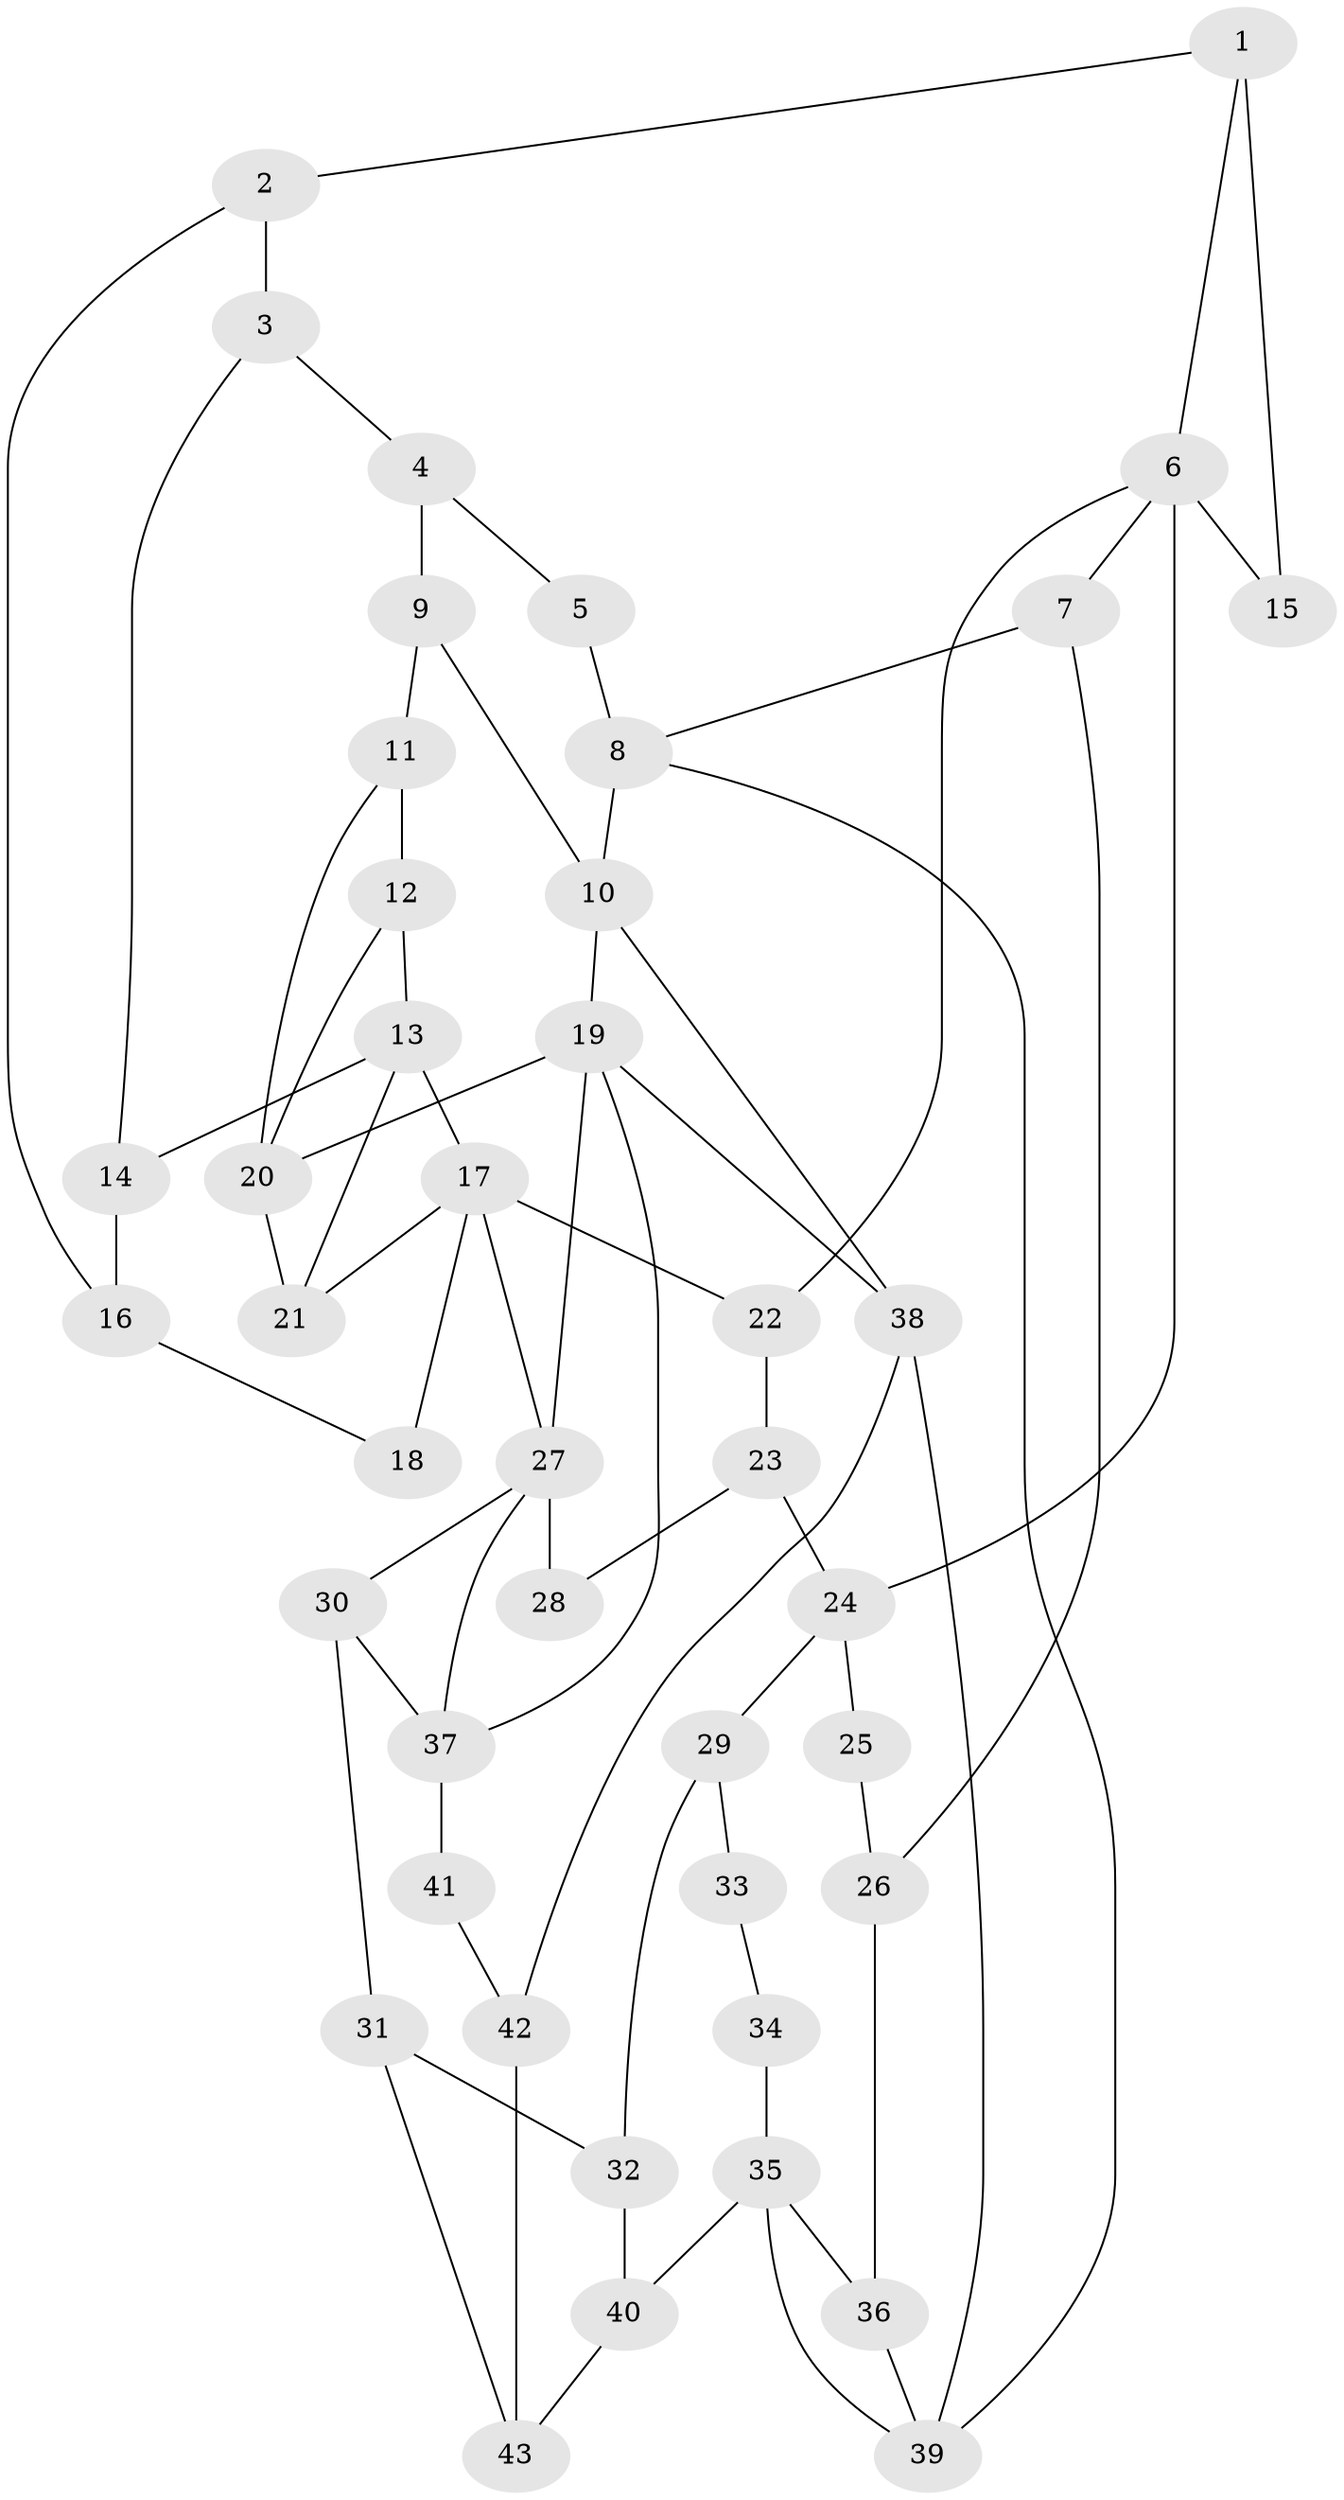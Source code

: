 // original degree distribution, {3: 0.023255813953488372, 5: 0.5116279069767442, 4: 0.2441860465116279, 6: 0.22093023255813954}
// Generated by graph-tools (version 1.1) at 2025/38/03/09/25 02:38:28]
// undirected, 43 vertices, 69 edges
graph export_dot {
graph [start="1"]
  node [color=gray90,style=filled];
  1;
  2;
  3;
  4;
  5;
  6;
  7;
  8;
  9;
  10;
  11;
  12;
  13;
  14;
  15;
  16;
  17;
  18;
  19;
  20;
  21;
  22;
  23;
  24;
  25;
  26;
  27;
  28;
  29;
  30;
  31;
  32;
  33;
  34;
  35;
  36;
  37;
  38;
  39;
  40;
  41;
  42;
  43;
  1 -- 2 [weight=1.0];
  1 -- 6 [weight=1.0];
  1 -- 15 [weight=2.0];
  2 -- 3 [weight=1.0];
  2 -- 16 [weight=1.0];
  3 -- 4 [weight=1.0];
  3 -- 14 [weight=1.0];
  4 -- 5 [weight=1.0];
  4 -- 9 [weight=1.0];
  5 -- 8 [weight=1.0];
  6 -- 7 [weight=1.0];
  6 -- 15 [weight=1.0];
  6 -- 22 [weight=1.0];
  6 -- 24 [weight=1.0];
  7 -- 8 [weight=1.0];
  7 -- 26 [weight=1.0];
  8 -- 10 [weight=1.0];
  8 -- 39 [weight=1.0];
  9 -- 10 [weight=1.0];
  9 -- 11 [weight=1.0];
  10 -- 19 [weight=1.0];
  10 -- 38 [weight=1.0];
  11 -- 12 [weight=1.0];
  11 -- 20 [weight=1.0];
  12 -- 13 [weight=1.0];
  12 -- 20 [weight=1.0];
  13 -- 14 [weight=1.0];
  13 -- 17 [weight=1.0];
  13 -- 21 [weight=1.0];
  14 -- 16 [weight=1.0];
  16 -- 18 [weight=1.0];
  17 -- 18 [weight=2.0];
  17 -- 21 [weight=1.0];
  17 -- 22 [weight=1.0];
  17 -- 27 [weight=1.0];
  19 -- 20 [weight=2.0];
  19 -- 27 [weight=1.0];
  19 -- 37 [weight=1.0];
  19 -- 38 [weight=1.0];
  20 -- 21 [weight=2.0];
  22 -- 23 [weight=1.0];
  23 -- 24 [weight=1.0];
  23 -- 28 [weight=1.0];
  24 -- 25 [weight=2.0];
  24 -- 29 [weight=2.0];
  25 -- 26 [weight=1.0];
  26 -- 36 [weight=1.0];
  27 -- 28 [weight=2.0];
  27 -- 30 [weight=1.0];
  27 -- 37 [weight=1.0];
  29 -- 32 [weight=1.0];
  29 -- 33 [weight=2.0];
  30 -- 31 [weight=1.0];
  30 -- 37 [weight=2.0];
  31 -- 32 [weight=1.0];
  31 -- 43 [weight=1.0];
  32 -- 40 [weight=2.0];
  33 -- 34 [weight=1.0];
  34 -- 35 [weight=2.0];
  35 -- 36 [weight=1.0];
  35 -- 39 [weight=1.0];
  35 -- 40 [weight=2.0];
  36 -- 39 [weight=1.0];
  37 -- 41 [weight=2.0];
  38 -- 39 [weight=1.0];
  38 -- 42 [weight=1.0];
  40 -- 43 [weight=2.0];
  41 -- 42 [weight=2.0];
  42 -- 43 [weight=2.0];
}
